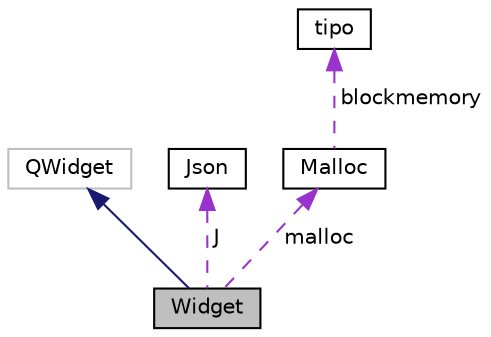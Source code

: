 digraph "Widget"
{
 // LATEX_PDF_SIZE
  edge [fontname="Helvetica",fontsize="10",labelfontname="Helvetica",labelfontsize="10"];
  node [fontname="Helvetica",fontsize="10",shape=record];
  Node1 [label="Widget",height=0.2,width=0.4,color="black", fillcolor="grey75", style="filled", fontcolor="black",tooltip="The Widget class La clase que maneja todo lo relacionado con la Interfaz Grafica, asi como las operac..."];
  Node2 -> Node1 [dir="back",color="midnightblue",fontsize="10",style="solid",fontname="Helvetica"];
  Node2 [label="QWidget",height=0.2,width=0.4,color="grey75", fillcolor="white", style="filled",tooltip=" "];
  Node3 -> Node1 [dir="back",color="darkorchid3",fontsize="10",style="dashed",label=" J" ,fontname="Helvetica"];
  Node3 [label="Json",height=0.2,width=0.4,color="black", fillcolor="white", style="filled",URL="$class_json.html",tooltip=" "];
  Node4 -> Node1 [dir="back",color="darkorchid3",fontsize="10",style="dashed",label=" malloc" ,fontname="Helvetica"];
  Node4 [label="Malloc",height=0.2,width=0.4,color="black", fillcolor="white", style="filled",URL="$class_malloc.html",tooltip="The Malloc class La Clase encargada del control de la memoria por parte del servidor."];
  Node5 -> Node4 [dir="back",color="darkorchid3",fontsize="10",style="dashed",label=" blockmemory" ,fontname="Helvetica"];
  Node5 [label="tipo",height=0.2,width=0.4,color="black", fillcolor="white", style="filled",URL="$structtipo.html",tooltip="The tipo struct EStructura que permite el manejo de los diferentes tipos de datos para el control de ..."];
}
